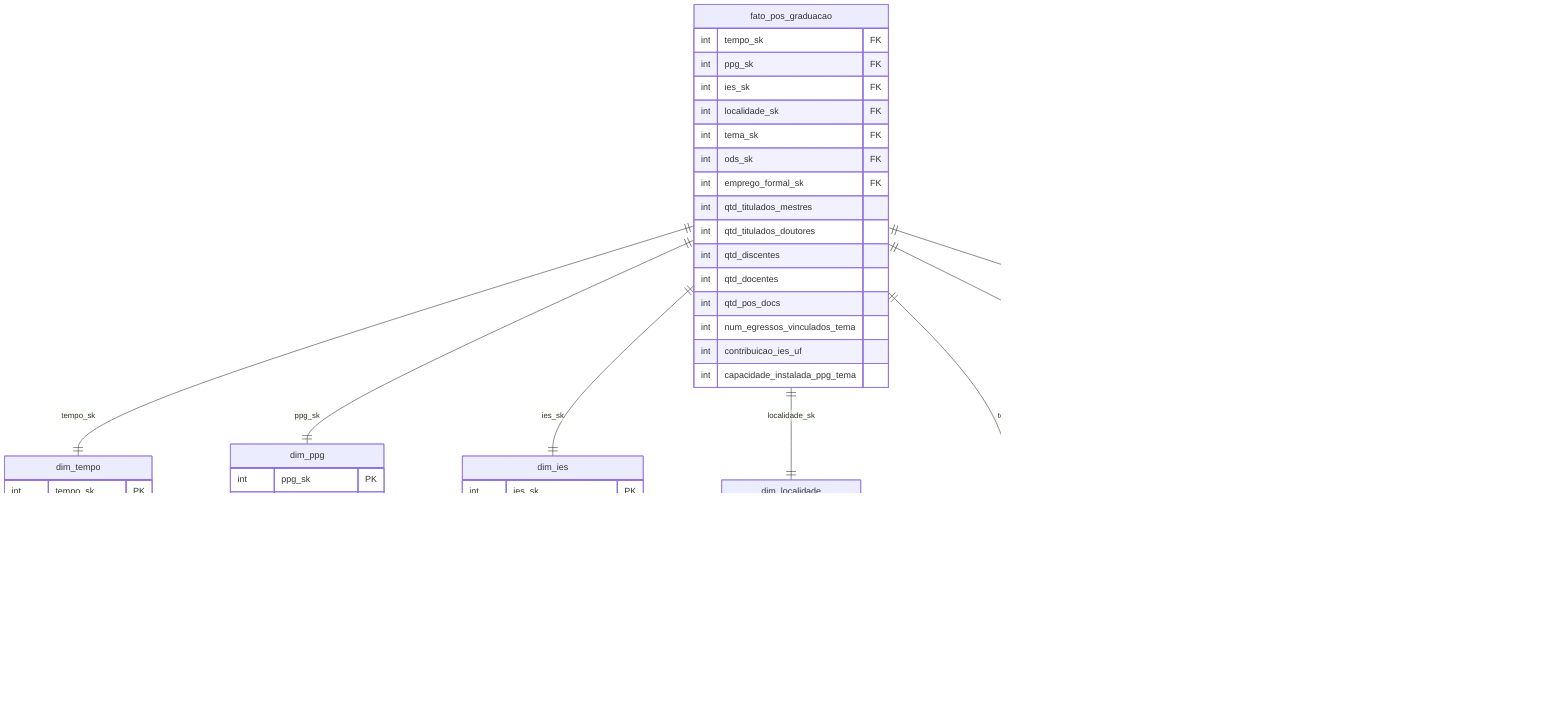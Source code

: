 erDiagram
    fato_pos_graduacao {
        int tempo_sk FK
        int ppg_sk FK
        int ies_sk FK
        int localidade_sk FK
        int tema_sk FK
        int ods_sk FK
        int emprego_formal_sk FK
        int qtd_titulados_mestres
        int qtd_titulados_doutores
        int qtd_discentes
        int qtd_docentes
        int qtd_pos_docs
        int num_egressos_vinculados_tema
        int contribuicao_ies_uf
        int capacidade_instalada_ppg_tema
    }

    dim_tempo {
        int tempo_sk PK
        date data_completa
        int ano
        int semestre
        int trimestre
        int mes
        int dia
        int dia_semana
        varchar fim_de_semana
    }

    dim_ppg {
        int ppg_sk PK
        varchar codigo_programa
        varchar nome_programa
        varchar nivel
        varchar modalidade
        varchar ies_vinculada
        varchar uf
        varchar regiao
        varchar status
        varchar conceito_capes
    }

    dim_ies {
        int ies_sk PK
        varchar nome_ies
        varchar sigla
        varchar publica_privada
        varchar categoria_administrativa
        varchar uf
        varchar municipio
        varchar regiao
        varchar codigo_emec
    }

    dim_localidade {
        int localidade_sk PK
        varchar uf
        varchar nome_uf
        varchar sigla_uf
        varchar regiao
        decimal latitude
        decimal longitude
    }

    dim_tema {
        int tema_sk PK
        varchar nome_tema
        varchar descricao_tema
    }

    dim_ods {
        int ods_sk PK
        varchar nome_ods
        varchar descricao_ods
    }

    dim_emprego_formal {
        int emprego_formal_sk PK
        varchar tipo_ocupacao
        varchar setor_atividade
        varchar vinculo_tema
    }

    fato_pos_graduacao ||--|| dim_tempo : tempo_sk
    fato_pos_graduacao ||--|| dim_ppg : ppg_sk
    fato_pos_graduacao ||--|| dim_ies : ies_sk
    fato_pos_graduacao ||--|| dim_localidade : localidade_sk
    fato_pos_graduacao ||--o| dim_tema : tema_sk
    fato_pos_graduacao ||--o| dim_ods : ods_sk
    fato_pos_graduacao ||--o| dim_emprego_formal : emprego_formal_sk
